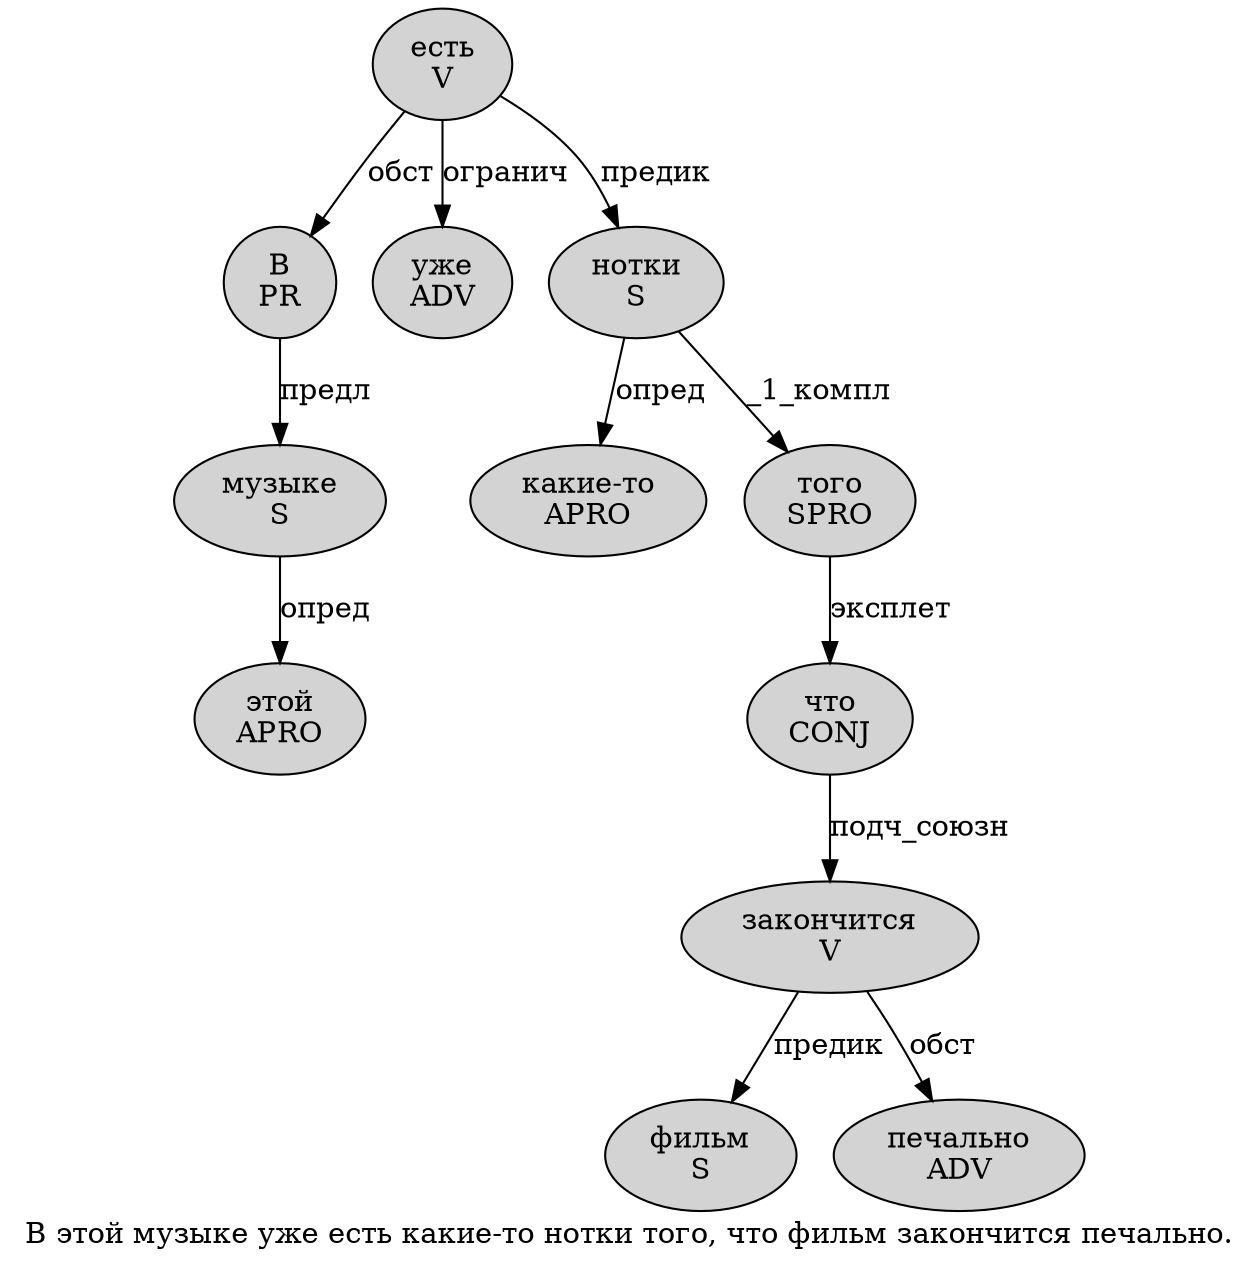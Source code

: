 digraph SENTENCE_1067 {
	graph [label="В этой музыке уже есть какие-то нотки того, что фильм закончится печально."]
	node [style=filled]
		0 [label="В
PR" color="" fillcolor=lightgray penwidth=1 shape=ellipse]
		1 [label="этой
APRO" color="" fillcolor=lightgray penwidth=1 shape=ellipse]
		2 [label="музыке
S" color="" fillcolor=lightgray penwidth=1 shape=ellipse]
		3 [label="уже
ADV" color="" fillcolor=lightgray penwidth=1 shape=ellipse]
		4 [label="есть
V" color="" fillcolor=lightgray penwidth=1 shape=ellipse]
		5 [label="какие-то
APRO" color="" fillcolor=lightgray penwidth=1 shape=ellipse]
		6 [label="нотки
S" color="" fillcolor=lightgray penwidth=1 shape=ellipse]
		7 [label="того
SPRO" color="" fillcolor=lightgray penwidth=1 shape=ellipse]
		9 [label="что
CONJ" color="" fillcolor=lightgray penwidth=1 shape=ellipse]
		10 [label="фильм
S" color="" fillcolor=lightgray penwidth=1 shape=ellipse]
		11 [label="закончится
V" color="" fillcolor=lightgray penwidth=1 shape=ellipse]
		12 [label="печально
ADV" color="" fillcolor=lightgray penwidth=1 shape=ellipse]
			7 -> 9 [label="эксплет"]
			4 -> 0 [label="обст"]
			4 -> 3 [label="огранич"]
			4 -> 6 [label="предик"]
			9 -> 11 [label="подч_союзн"]
			2 -> 1 [label="опред"]
			0 -> 2 [label="предл"]
			11 -> 10 [label="предик"]
			11 -> 12 [label="обст"]
			6 -> 5 [label="опред"]
			6 -> 7 [label="_1_компл"]
}